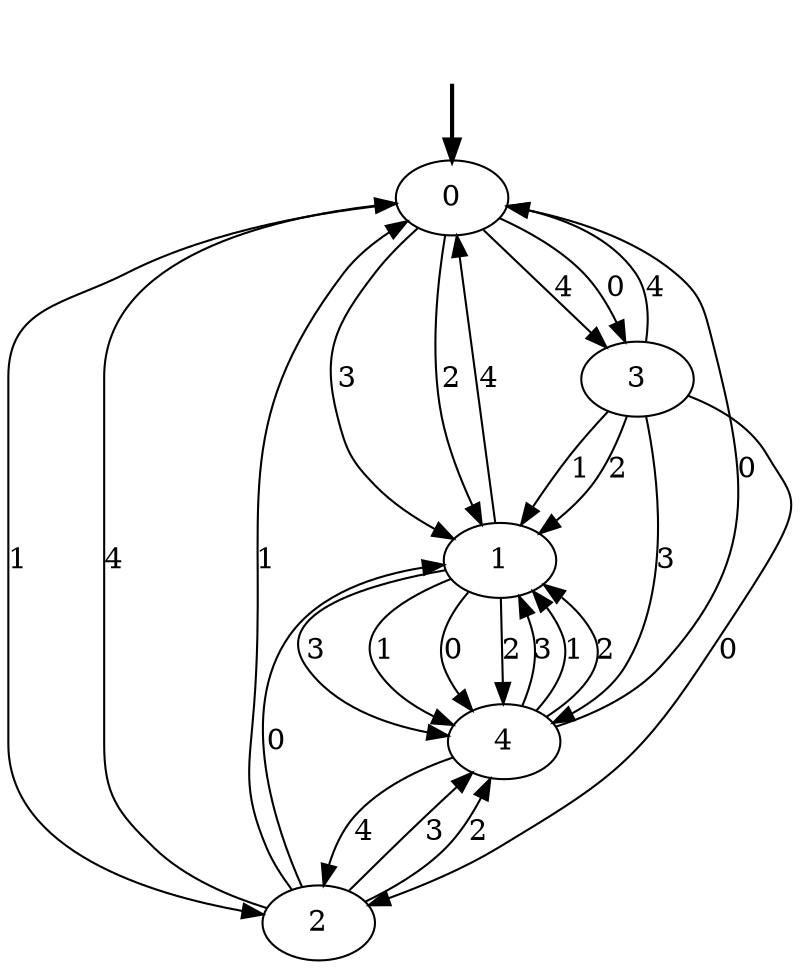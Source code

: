 digraph {
	fake [style=invisible]
	0 [root=true]
	1
	2
	3
	4
	fake -> 0 [style=bold]
	2 -> 0 [label=4]
	3 -> 4 [label=3]
	0 -> 3 [label=4]
	0 -> 3 [label=0]
	4 -> 1 [label=3]
	0 -> 2 [label=1]
	3 -> 1 [label=1]
	4 -> 2 [label=4]
	3 -> 2 [label=0]
	1 -> 0 [label=4]
	4 -> 1 [label=1]
	0 -> 1 [label=3]
	1 -> 4 [label=3]
	3 -> 1 [label=2]
	2 -> 4 [label=3]
	4 -> 1 [label=2]
	1 -> 4 [label=1]
	0 -> 1 [label=2]
	2 -> 0 [label=1]
	1 -> 4 [label=0]
	2 -> 4 [label=2]
	3 -> 0 [label=4]
	4 -> 0 [label=0]
	2 -> 1 [label=0]
	1 -> 4 [label=2]
}
